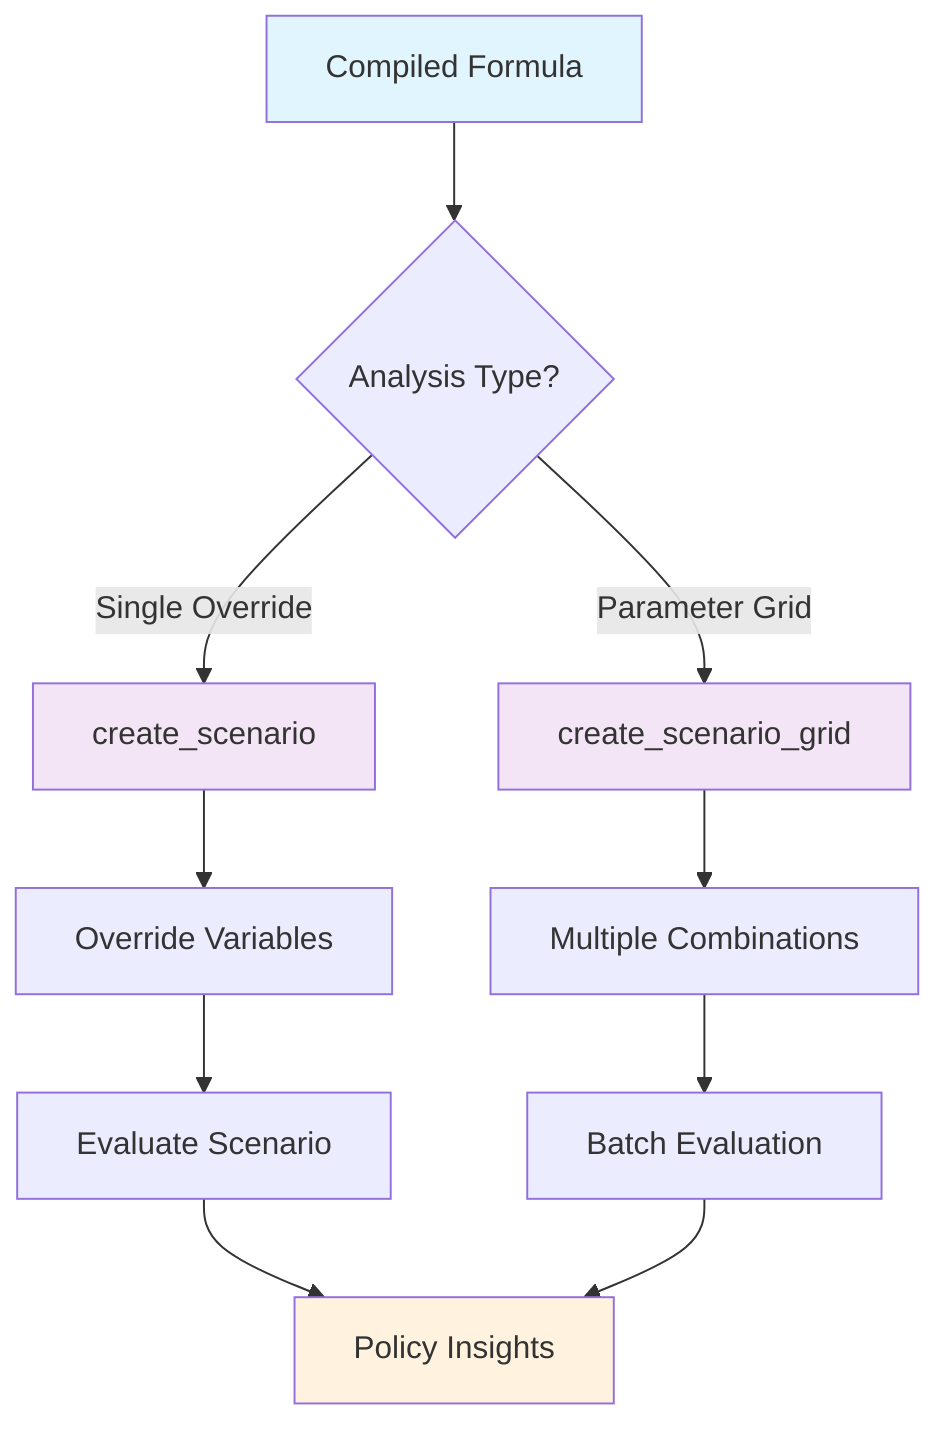 flowchart TD
    A["Compiled Formula"] --> B{Analysis Type?}
    B -->|Single Override| C["create_scenario"]
    B -->|Parameter Grid| D["create_scenario_grid"]
    
    C --> E["Override Variables"]
    D --> F["Multiple Combinations"]
    
    E --> G["Evaluate Scenario"]
    F --> H["Batch Evaluation"]
    
    G --> I["Policy Insights"]
    H --> I
    
    style A fill:#e1f5fe
    style C fill:#f3e5f5
    style D fill:#f3e5f5
    style I fill:#fff3e0